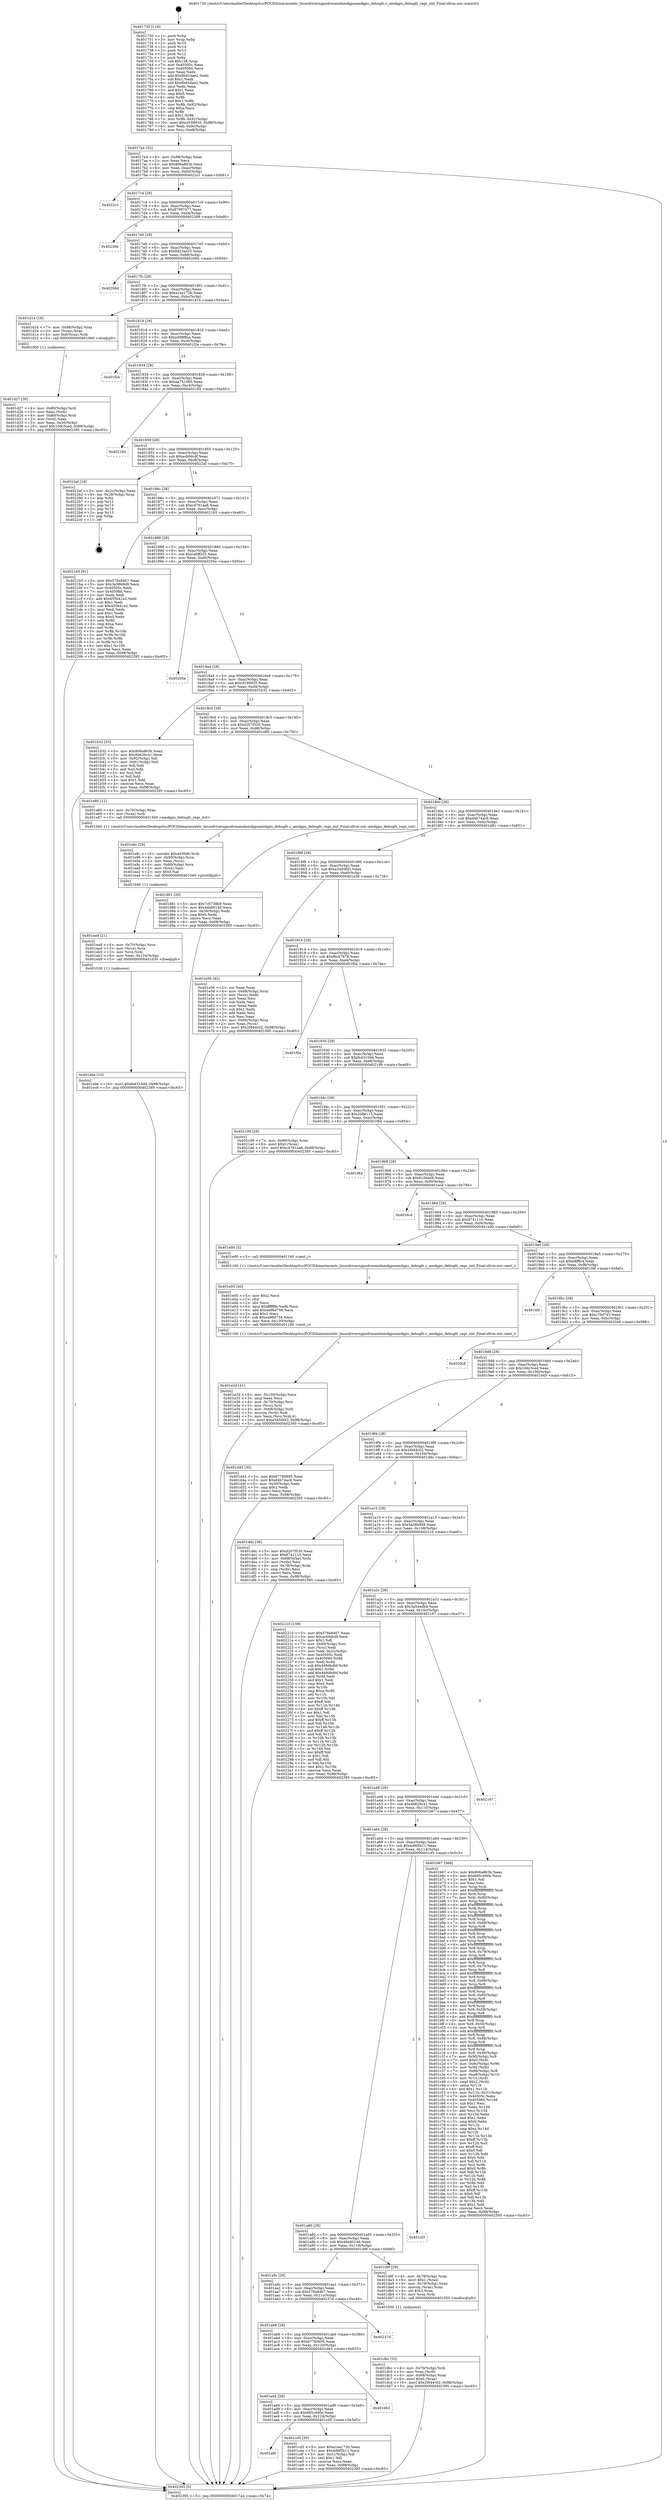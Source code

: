 digraph "0x401730" {
  label = "0x401730 (/mnt/c/Users/mathe/Desktop/tcc/POCII/binaries/extr_linuxdriversgpudrmamdamdgpuamdgpu_debugfs.c_amdgpu_debugfs_regs_init_Final-ollvm.out::main(0))"
  labelloc = "t"
  node[shape=record]

  Entry [label="",width=0.3,height=0.3,shape=circle,fillcolor=black,style=filled]
  "0x4017a4" [label="{
     0x4017a4 [32]\l
     | [instrs]\l
     &nbsp;&nbsp;0x4017a4 \<+6\>: mov -0x98(%rbp),%eax\l
     &nbsp;&nbsp;0x4017aa \<+2\>: mov %eax,%ecx\l
     &nbsp;&nbsp;0x4017ac \<+6\>: sub $0x806a863b,%ecx\l
     &nbsp;&nbsp;0x4017b2 \<+6\>: mov %eax,-0xac(%rbp)\l
     &nbsp;&nbsp;0x4017b8 \<+6\>: mov %ecx,-0xb0(%rbp)\l
     &nbsp;&nbsp;0x4017be \<+6\>: je 00000000004022c1 \<main+0xb91\>\l
  }"]
  "0x4022c1" [label="{
     0x4022c1\l
  }", style=dashed]
  "0x4017c4" [label="{
     0x4017c4 [28]\l
     | [instrs]\l
     &nbsp;&nbsp;0x4017c4 \<+5\>: jmp 00000000004017c9 \<main+0x99\>\l
     &nbsp;&nbsp;0x4017c9 \<+6\>: mov -0xac(%rbp),%eax\l
     &nbsp;&nbsp;0x4017cf \<+5\>: sub $0x97997477,%eax\l
     &nbsp;&nbsp;0x4017d4 \<+6\>: mov %eax,-0xb4(%rbp)\l
     &nbsp;&nbsp;0x4017da \<+6\>: je 0000000000402306 \<main+0xbd6\>\l
  }"]
  Exit [label="",width=0.3,height=0.3,shape=circle,fillcolor=black,style=filled,peripheries=2]
  "0x402306" [label="{
     0x402306\l
  }", style=dashed]
  "0x4017e0" [label="{
     0x4017e0 [28]\l
     | [instrs]\l
     &nbsp;&nbsp;0x4017e0 \<+5\>: jmp 00000000004017e5 \<main+0xb5\>\l
     &nbsp;&nbsp;0x4017e5 \<+6\>: mov -0xac(%rbp),%eax\l
     &nbsp;&nbsp;0x4017eb \<+5\>: sub $0x9923ae35,%eax\l
     &nbsp;&nbsp;0x4017f0 \<+6\>: mov %eax,-0xb8(%rbp)\l
     &nbsp;&nbsp;0x4017f6 \<+6\>: je 000000000040206d \<main+0x93d\>\l
  }"]
  "0x401ebe" [label="{
     0x401ebe [15]\l
     | [instrs]\l
     &nbsp;&nbsp;0x401ebe \<+10\>: movl $0xfe4310dd,-0x98(%rbp)\l
     &nbsp;&nbsp;0x401ec8 \<+5\>: jmp 0000000000402395 \<main+0xc65\>\l
  }"]
  "0x40206d" [label="{
     0x40206d\l
  }", style=dashed]
  "0x4017fc" [label="{
     0x4017fc [28]\l
     | [instrs]\l
     &nbsp;&nbsp;0x4017fc \<+5\>: jmp 0000000000401801 \<main+0xd1\>\l
     &nbsp;&nbsp;0x401801 \<+6\>: mov -0xac(%rbp),%eax\l
     &nbsp;&nbsp;0x401807 \<+5\>: sub $0xa1ee172b,%eax\l
     &nbsp;&nbsp;0x40180c \<+6\>: mov %eax,-0xbc(%rbp)\l
     &nbsp;&nbsp;0x401812 \<+6\>: je 0000000000401d14 \<main+0x5e4\>\l
  }"]
  "0x401ea9" [label="{
     0x401ea9 [21]\l
     | [instrs]\l
     &nbsp;&nbsp;0x401ea9 \<+4\>: mov -0x70(%rbp),%rcx\l
     &nbsp;&nbsp;0x401ead \<+3\>: mov (%rcx),%rcx\l
     &nbsp;&nbsp;0x401eb0 \<+3\>: mov %rcx,%rdi\l
     &nbsp;&nbsp;0x401eb3 \<+6\>: mov %eax,-0x134(%rbp)\l
     &nbsp;&nbsp;0x401eb9 \<+5\>: call 0000000000401030 \<free@plt\>\l
     | [calls]\l
     &nbsp;&nbsp;0x401030 \{1\} (unknown)\l
  }"]
  "0x401d14" [label="{
     0x401d14 [19]\l
     | [instrs]\l
     &nbsp;&nbsp;0x401d14 \<+7\>: mov -0x88(%rbp),%rax\l
     &nbsp;&nbsp;0x401d1b \<+3\>: mov (%rax),%rax\l
     &nbsp;&nbsp;0x401d1e \<+4\>: mov 0x8(%rax),%rdi\l
     &nbsp;&nbsp;0x401d22 \<+5\>: call 0000000000401060 \<atoi@plt\>\l
     | [calls]\l
     &nbsp;&nbsp;0x401060 \{1\} (unknown)\l
  }"]
  "0x401818" [label="{
     0x401818 [28]\l
     | [instrs]\l
     &nbsp;&nbsp;0x401818 \<+5\>: jmp 000000000040181d \<main+0xed\>\l
     &nbsp;&nbsp;0x40181d \<+6\>: mov -0xac(%rbp),%eax\l
     &nbsp;&nbsp;0x401823 \<+5\>: sub $0xa308f8ca,%eax\l
     &nbsp;&nbsp;0x401828 \<+6\>: mov %eax,-0xc0(%rbp)\l
     &nbsp;&nbsp;0x40182e \<+6\>: je 0000000000401f2e \<main+0x7fe\>\l
  }"]
  "0x401e8c" [label="{
     0x401e8c [29]\l
     | [instrs]\l
     &nbsp;&nbsp;0x401e8c \<+10\>: movabs $0x4030d6,%rdi\l
     &nbsp;&nbsp;0x401e96 \<+4\>: mov -0x60(%rbp),%rcx\l
     &nbsp;&nbsp;0x401e9a \<+2\>: mov %eax,(%rcx)\l
     &nbsp;&nbsp;0x401e9c \<+4\>: mov -0x60(%rbp),%rcx\l
     &nbsp;&nbsp;0x401ea0 \<+2\>: mov (%rcx),%esi\l
     &nbsp;&nbsp;0x401ea2 \<+2\>: mov $0x0,%al\l
     &nbsp;&nbsp;0x401ea4 \<+5\>: call 0000000000401040 \<printf@plt\>\l
     | [calls]\l
     &nbsp;&nbsp;0x401040 \{1\} (unknown)\l
  }"]
  "0x401f2e" [label="{
     0x401f2e\l
  }", style=dashed]
  "0x401834" [label="{
     0x401834 [28]\l
     | [instrs]\l
     &nbsp;&nbsp;0x401834 \<+5\>: jmp 0000000000401839 \<main+0x109\>\l
     &nbsp;&nbsp;0x401839 \<+6\>: mov -0xac(%rbp),%eax\l
     &nbsp;&nbsp;0x40183f \<+5\>: sub $0xaa751060,%eax\l
     &nbsp;&nbsp;0x401844 \<+6\>: mov %eax,-0xc4(%rbp)\l
     &nbsp;&nbsp;0x40184a \<+6\>: je 0000000000402185 \<main+0xa55\>\l
  }"]
  "0x401e2d" [label="{
     0x401e2d [41]\l
     | [instrs]\l
     &nbsp;&nbsp;0x401e2d \<+6\>: mov -0x130(%rbp),%ecx\l
     &nbsp;&nbsp;0x401e33 \<+3\>: imul %eax,%ecx\l
     &nbsp;&nbsp;0x401e36 \<+4\>: mov -0x70(%rbp),%rsi\l
     &nbsp;&nbsp;0x401e3a \<+3\>: mov (%rsi),%rsi\l
     &nbsp;&nbsp;0x401e3d \<+4\>: mov -0x68(%rbp),%rdi\l
     &nbsp;&nbsp;0x401e41 \<+3\>: movslq (%rdi),%rdi\l
     &nbsp;&nbsp;0x401e44 \<+3\>: mov %ecx,(%rsi,%rdi,4)\l
     &nbsp;&nbsp;0x401e47 \<+10\>: movl $0xe3450fd3,-0x98(%rbp)\l
     &nbsp;&nbsp;0x401e51 \<+5\>: jmp 0000000000402395 \<main+0xc65\>\l
  }"]
  "0x402185" [label="{
     0x402185\l
  }", style=dashed]
  "0x401850" [label="{
     0x401850 [28]\l
     | [instrs]\l
     &nbsp;&nbsp;0x401850 \<+5\>: jmp 0000000000401855 \<main+0x125\>\l
     &nbsp;&nbsp;0x401855 \<+6\>: mov -0xac(%rbp),%eax\l
     &nbsp;&nbsp;0x40185b \<+5\>: sub $0xacb9dcdf,%eax\l
     &nbsp;&nbsp;0x401860 \<+6\>: mov %eax,-0xc8(%rbp)\l
     &nbsp;&nbsp;0x401866 \<+6\>: je 00000000004022af \<main+0xb7f\>\l
  }"]
  "0x401e05" [label="{
     0x401e05 [40]\l
     | [instrs]\l
     &nbsp;&nbsp;0x401e05 \<+5\>: mov $0x2,%ecx\l
     &nbsp;&nbsp;0x401e0a \<+1\>: cltd\l
     &nbsp;&nbsp;0x401e0b \<+2\>: idiv %ecx\l
     &nbsp;&nbsp;0x401e0d \<+6\>: imul $0xfffffffe,%edx,%ecx\l
     &nbsp;&nbsp;0x401e13 \<+6\>: add $0xea96d758,%ecx\l
     &nbsp;&nbsp;0x401e19 \<+3\>: add $0x1,%ecx\l
     &nbsp;&nbsp;0x401e1c \<+6\>: sub $0xea96d758,%ecx\l
     &nbsp;&nbsp;0x401e22 \<+6\>: mov %ecx,-0x130(%rbp)\l
     &nbsp;&nbsp;0x401e28 \<+5\>: call 0000000000401160 \<next_i\>\l
     | [calls]\l
     &nbsp;&nbsp;0x401160 \{1\} (/mnt/c/Users/mathe/Desktop/tcc/POCII/binaries/extr_linuxdriversgpudrmamdamdgpuamdgpu_debugfs.c_amdgpu_debugfs_regs_init_Final-ollvm.out::next_i)\l
  }"]
  "0x4022af" [label="{
     0x4022af [18]\l
     | [instrs]\l
     &nbsp;&nbsp;0x4022af \<+3\>: mov -0x2c(%rbp),%eax\l
     &nbsp;&nbsp;0x4022b2 \<+4\>: lea -0x28(%rbp),%rsp\l
     &nbsp;&nbsp;0x4022b6 \<+1\>: pop %rbx\l
     &nbsp;&nbsp;0x4022b7 \<+2\>: pop %r12\l
     &nbsp;&nbsp;0x4022b9 \<+2\>: pop %r13\l
     &nbsp;&nbsp;0x4022bb \<+2\>: pop %r14\l
     &nbsp;&nbsp;0x4022bd \<+2\>: pop %r15\l
     &nbsp;&nbsp;0x4022bf \<+1\>: pop %rbp\l
     &nbsp;&nbsp;0x4022c0 \<+1\>: ret\l
  }"]
  "0x40186c" [label="{
     0x40186c [28]\l
     | [instrs]\l
     &nbsp;&nbsp;0x40186c \<+5\>: jmp 0000000000401871 \<main+0x141\>\l
     &nbsp;&nbsp;0x401871 \<+6\>: mov -0xac(%rbp),%eax\l
     &nbsp;&nbsp;0x401877 \<+5\>: sub $0xc4781aa8,%eax\l
     &nbsp;&nbsp;0x40187c \<+6\>: mov %eax,-0xcc(%rbp)\l
     &nbsp;&nbsp;0x401882 \<+6\>: je 00000000004021b5 \<main+0xa85\>\l
  }"]
  "0x401dbc" [label="{
     0x401dbc [32]\l
     | [instrs]\l
     &nbsp;&nbsp;0x401dbc \<+4\>: mov -0x70(%rbp),%rdi\l
     &nbsp;&nbsp;0x401dc0 \<+3\>: mov %rax,(%rdi)\l
     &nbsp;&nbsp;0x401dc3 \<+4\>: mov -0x68(%rbp),%rax\l
     &nbsp;&nbsp;0x401dc7 \<+6\>: movl $0x0,(%rax)\l
     &nbsp;&nbsp;0x401dcd \<+10\>: movl $0x2f944c02,-0x98(%rbp)\l
     &nbsp;&nbsp;0x401dd7 \<+5\>: jmp 0000000000402395 \<main+0xc65\>\l
  }"]
  "0x4021b5" [label="{
     0x4021b5 [91]\l
     | [instrs]\l
     &nbsp;&nbsp;0x4021b5 \<+5\>: mov $0x578a8467,%eax\l
     &nbsp;&nbsp;0x4021ba \<+5\>: mov $0x3a38b9d9,%ecx\l
     &nbsp;&nbsp;0x4021bf \<+7\>: mov 0x40505c,%edx\l
     &nbsp;&nbsp;0x4021c6 \<+7\>: mov 0x405060,%esi\l
     &nbsp;&nbsp;0x4021cd \<+2\>: mov %edx,%edi\l
     &nbsp;&nbsp;0x4021cf \<+6\>: add $0x455b41e2,%edi\l
     &nbsp;&nbsp;0x4021d5 \<+3\>: sub $0x1,%edi\l
     &nbsp;&nbsp;0x4021d8 \<+6\>: sub $0x455b41e2,%edi\l
     &nbsp;&nbsp;0x4021de \<+3\>: imul %edi,%edx\l
     &nbsp;&nbsp;0x4021e1 \<+3\>: and $0x1,%edx\l
     &nbsp;&nbsp;0x4021e4 \<+3\>: cmp $0x0,%edx\l
     &nbsp;&nbsp;0x4021e7 \<+4\>: sete %r8b\l
     &nbsp;&nbsp;0x4021eb \<+3\>: cmp $0xa,%esi\l
     &nbsp;&nbsp;0x4021ee \<+4\>: setl %r9b\l
     &nbsp;&nbsp;0x4021f2 \<+3\>: mov %r8b,%r10b\l
     &nbsp;&nbsp;0x4021f5 \<+3\>: and %r9b,%r10b\l
     &nbsp;&nbsp;0x4021f8 \<+3\>: xor %r9b,%r8b\l
     &nbsp;&nbsp;0x4021fb \<+3\>: or %r8b,%r10b\l
     &nbsp;&nbsp;0x4021fe \<+4\>: test $0x1,%r10b\l
     &nbsp;&nbsp;0x402202 \<+3\>: cmovne %ecx,%eax\l
     &nbsp;&nbsp;0x402205 \<+6\>: mov %eax,-0x98(%rbp)\l
     &nbsp;&nbsp;0x40220b \<+5\>: jmp 0000000000402395 \<main+0xc65\>\l
  }"]
  "0x401888" [label="{
     0x401888 [28]\l
     | [instrs]\l
     &nbsp;&nbsp;0x401888 \<+5\>: jmp 000000000040188d \<main+0x15d\>\l
     &nbsp;&nbsp;0x40188d \<+6\>: mov -0xac(%rbp),%eax\l
     &nbsp;&nbsp;0x401893 \<+5\>: sub $0xca6ff255,%eax\l
     &nbsp;&nbsp;0x401898 \<+6\>: mov %eax,-0xd0(%rbp)\l
     &nbsp;&nbsp;0x40189e \<+6\>: je 000000000040205e \<main+0x92e\>\l
  }"]
  "0x401d27" [label="{
     0x401d27 [30]\l
     | [instrs]\l
     &nbsp;&nbsp;0x401d27 \<+4\>: mov -0x80(%rbp),%rdi\l
     &nbsp;&nbsp;0x401d2b \<+2\>: mov %eax,(%rdi)\l
     &nbsp;&nbsp;0x401d2d \<+4\>: mov -0x80(%rbp),%rdi\l
     &nbsp;&nbsp;0x401d31 \<+2\>: mov (%rdi),%eax\l
     &nbsp;&nbsp;0x401d33 \<+3\>: mov %eax,-0x30(%rbp)\l
     &nbsp;&nbsp;0x401d36 \<+10\>: movl $0x10dc3ced,-0x98(%rbp)\l
     &nbsp;&nbsp;0x401d40 \<+5\>: jmp 0000000000402395 \<main+0xc65\>\l
  }"]
  "0x40205e" [label="{
     0x40205e\l
  }", style=dashed]
  "0x4018a4" [label="{
     0x4018a4 [28]\l
     | [instrs]\l
     &nbsp;&nbsp;0x4018a4 \<+5\>: jmp 00000000004018a9 \<main+0x179\>\l
     &nbsp;&nbsp;0x4018a9 \<+6\>: mov -0xac(%rbp),%eax\l
     &nbsp;&nbsp;0x4018af \<+5\>: sub $0xcf199935,%eax\l
     &nbsp;&nbsp;0x4018b4 \<+6\>: mov %eax,-0xd4(%rbp)\l
     &nbsp;&nbsp;0x4018ba \<+6\>: je 0000000000401b32 \<main+0x402\>\l
  }"]
  "0x401af0" [label="{
     0x401af0\l
  }", style=dashed]
  "0x401b32" [label="{
     0x401b32 [53]\l
     | [instrs]\l
     &nbsp;&nbsp;0x401b32 \<+5\>: mov $0x806a863b,%eax\l
     &nbsp;&nbsp;0x401b37 \<+5\>: mov $0x4b620c41,%ecx\l
     &nbsp;&nbsp;0x401b3c \<+6\>: mov -0x92(%rbp),%dl\l
     &nbsp;&nbsp;0x401b42 \<+7\>: mov -0x91(%rbp),%sil\l
     &nbsp;&nbsp;0x401b49 \<+3\>: mov %dl,%dil\l
     &nbsp;&nbsp;0x401b4c \<+3\>: and %sil,%dil\l
     &nbsp;&nbsp;0x401b4f \<+3\>: xor %sil,%dl\l
     &nbsp;&nbsp;0x401b52 \<+3\>: or %dl,%dil\l
     &nbsp;&nbsp;0x401b55 \<+4\>: test $0x1,%dil\l
     &nbsp;&nbsp;0x401b59 \<+3\>: cmovne %ecx,%eax\l
     &nbsp;&nbsp;0x401b5c \<+6\>: mov %eax,-0x98(%rbp)\l
     &nbsp;&nbsp;0x401b62 \<+5\>: jmp 0000000000402395 \<main+0xc65\>\l
  }"]
  "0x4018c0" [label="{
     0x4018c0 [28]\l
     | [instrs]\l
     &nbsp;&nbsp;0x4018c0 \<+5\>: jmp 00000000004018c5 \<main+0x195\>\l
     &nbsp;&nbsp;0x4018c5 \<+6\>: mov -0xac(%rbp),%eax\l
     &nbsp;&nbsp;0x4018cb \<+5\>: sub $0xd207f530,%eax\l
     &nbsp;&nbsp;0x4018d0 \<+6\>: mov %eax,-0xd8(%rbp)\l
     &nbsp;&nbsp;0x4018d6 \<+6\>: je 0000000000401e80 \<main+0x750\>\l
  }"]
  "0x402395" [label="{
     0x402395 [5]\l
     | [instrs]\l
     &nbsp;&nbsp;0x402395 \<+5\>: jmp 00000000004017a4 \<main+0x74\>\l
  }"]
  "0x401730" [label="{
     0x401730 [116]\l
     | [instrs]\l
     &nbsp;&nbsp;0x401730 \<+1\>: push %rbp\l
     &nbsp;&nbsp;0x401731 \<+3\>: mov %rsp,%rbp\l
     &nbsp;&nbsp;0x401734 \<+2\>: push %r15\l
     &nbsp;&nbsp;0x401736 \<+2\>: push %r14\l
     &nbsp;&nbsp;0x401738 \<+2\>: push %r13\l
     &nbsp;&nbsp;0x40173a \<+2\>: push %r12\l
     &nbsp;&nbsp;0x40173c \<+1\>: push %rbx\l
     &nbsp;&nbsp;0x40173d \<+7\>: sub $0x128,%rsp\l
     &nbsp;&nbsp;0x401744 \<+7\>: mov 0x40505c,%eax\l
     &nbsp;&nbsp;0x40174b \<+7\>: mov 0x405060,%ecx\l
     &nbsp;&nbsp;0x401752 \<+2\>: mov %eax,%edx\l
     &nbsp;&nbsp;0x401754 \<+6\>: add $0x8b91dae2,%edx\l
     &nbsp;&nbsp;0x40175a \<+3\>: sub $0x1,%edx\l
     &nbsp;&nbsp;0x40175d \<+6\>: sub $0x8b91dae2,%edx\l
     &nbsp;&nbsp;0x401763 \<+3\>: imul %edx,%eax\l
     &nbsp;&nbsp;0x401766 \<+3\>: and $0x1,%eax\l
     &nbsp;&nbsp;0x401769 \<+3\>: cmp $0x0,%eax\l
     &nbsp;&nbsp;0x40176c \<+4\>: sete %r8b\l
     &nbsp;&nbsp;0x401770 \<+4\>: and $0x1,%r8b\l
     &nbsp;&nbsp;0x401774 \<+7\>: mov %r8b,-0x92(%rbp)\l
     &nbsp;&nbsp;0x40177b \<+3\>: cmp $0xa,%ecx\l
     &nbsp;&nbsp;0x40177e \<+4\>: setl %r8b\l
     &nbsp;&nbsp;0x401782 \<+4\>: and $0x1,%r8b\l
     &nbsp;&nbsp;0x401786 \<+7\>: mov %r8b,-0x91(%rbp)\l
     &nbsp;&nbsp;0x40178d \<+10\>: movl $0xcf199935,-0x98(%rbp)\l
     &nbsp;&nbsp;0x401797 \<+6\>: mov %edi,-0x9c(%rbp)\l
     &nbsp;&nbsp;0x40179d \<+7\>: mov %rsi,-0xa8(%rbp)\l
  }"]
  "0x401cd5" [label="{
     0x401cd5 [30]\l
     | [instrs]\l
     &nbsp;&nbsp;0x401cd5 \<+5\>: mov $0xa1ee172b,%eax\l
     &nbsp;&nbsp;0x401cda \<+5\>: mov $0x4d6f5b11,%ecx\l
     &nbsp;&nbsp;0x401cdf \<+3\>: mov -0x31(%rbp),%dl\l
     &nbsp;&nbsp;0x401ce2 \<+3\>: test $0x1,%dl\l
     &nbsp;&nbsp;0x401ce5 \<+3\>: cmovne %ecx,%eax\l
     &nbsp;&nbsp;0x401ce8 \<+6\>: mov %eax,-0x98(%rbp)\l
     &nbsp;&nbsp;0x401cee \<+5\>: jmp 0000000000402395 \<main+0xc65\>\l
  }"]
  "0x401e80" [label="{
     0x401e80 [12]\l
     | [instrs]\l
     &nbsp;&nbsp;0x401e80 \<+4\>: mov -0x70(%rbp),%rax\l
     &nbsp;&nbsp;0x401e84 \<+3\>: mov (%rax),%rdi\l
     &nbsp;&nbsp;0x401e87 \<+5\>: call 00000000004015b0 \<amdgpu_debugfs_regs_init\>\l
     | [calls]\l
     &nbsp;&nbsp;0x4015b0 \{1\} (/mnt/c/Users/mathe/Desktop/tcc/POCII/binaries/extr_linuxdriversgpudrmamdamdgpuamdgpu_debugfs.c_amdgpu_debugfs_regs_init_Final-ollvm.out::amdgpu_debugfs_regs_init)\l
  }"]
  "0x4018dc" [label="{
     0x4018dc [28]\l
     | [instrs]\l
     &nbsp;&nbsp;0x4018dc \<+5\>: jmp 00000000004018e1 \<main+0x1b1\>\l
     &nbsp;&nbsp;0x4018e1 \<+6\>: mov -0xac(%rbp),%eax\l
     &nbsp;&nbsp;0x4018e7 \<+5\>: sub $0xd4b74ac9,%eax\l
     &nbsp;&nbsp;0x4018ec \<+6\>: mov %eax,-0xdc(%rbp)\l
     &nbsp;&nbsp;0x4018f2 \<+6\>: je 0000000000401d81 \<main+0x651\>\l
  }"]
  "0x401ad4" [label="{
     0x401ad4 [28]\l
     | [instrs]\l
     &nbsp;&nbsp;0x401ad4 \<+5\>: jmp 0000000000401ad9 \<main+0x3a9\>\l
     &nbsp;&nbsp;0x401ad9 \<+6\>: mov -0xac(%rbp),%eax\l
     &nbsp;&nbsp;0x401adf \<+5\>: sub $0x685c490e,%eax\l
     &nbsp;&nbsp;0x401ae4 \<+6\>: mov %eax,-0x124(%rbp)\l
     &nbsp;&nbsp;0x401aea \<+6\>: je 0000000000401cd5 \<main+0x5a5\>\l
  }"]
  "0x401d81" [label="{
     0x401d81 [30]\l
     | [instrs]\l
     &nbsp;&nbsp;0x401d81 \<+5\>: mov $0x7c6738b9,%eax\l
     &nbsp;&nbsp;0x401d86 \<+5\>: mov $0x4da9014d,%ecx\l
     &nbsp;&nbsp;0x401d8b \<+3\>: mov -0x30(%rbp),%edx\l
     &nbsp;&nbsp;0x401d8e \<+3\>: cmp $0x0,%edx\l
     &nbsp;&nbsp;0x401d91 \<+3\>: cmove %ecx,%eax\l
     &nbsp;&nbsp;0x401d94 \<+6\>: mov %eax,-0x98(%rbp)\l
     &nbsp;&nbsp;0x401d9a \<+5\>: jmp 0000000000402395 \<main+0xc65\>\l
  }"]
  "0x4018f8" [label="{
     0x4018f8 [28]\l
     | [instrs]\l
     &nbsp;&nbsp;0x4018f8 \<+5\>: jmp 00000000004018fd \<main+0x1cd\>\l
     &nbsp;&nbsp;0x4018fd \<+6\>: mov -0xac(%rbp),%eax\l
     &nbsp;&nbsp;0x401903 \<+5\>: sub $0xe3450fd3,%eax\l
     &nbsp;&nbsp;0x401908 \<+6\>: mov %eax,-0xe0(%rbp)\l
     &nbsp;&nbsp;0x40190e \<+6\>: je 0000000000401e56 \<main+0x726\>\l
  }"]
  "0x401d63" [label="{
     0x401d63\l
  }", style=dashed]
  "0x401e56" [label="{
     0x401e56 [42]\l
     | [instrs]\l
     &nbsp;&nbsp;0x401e56 \<+2\>: xor %eax,%eax\l
     &nbsp;&nbsp;0x401e58 \<+4\>: mov -0x68(%rbp),%rcx\l
     &nbsp;&nbsp;0x401e5c \<+2\>: mov (%rcx),%edx\l
     &nbsp;&nbsp;0x401e5e \<+2\>: mov %eax,%esi\l
     &nbsp;&nbsp;0x401e60 \<+2\>: sub %edx,%esi\l
     &nbsp;&nbsp;0x401e62 \<+2\>: mov %eax,%edx\l
     &nbsp;&nbsp;0x401e64 \<+3\>: sub $0x1,%edx\l
     &nbsp;&nbsp;0x401e67 \<+2\>: add %edx,%esi\l
     &nbsp;&nbsp;0x401e69 \<+2\>: sub %esi,%eax\l
     &nbsp;&nbsp;0x401e6b \<+4\>: mov -0x68(%rbp),%rcx\l
     &nbsp;&nbsp;0x401e6f \<+2\>: mov %eax,(%rcx)\l
     &nbsp;&nbsp;0x401e71 \<+10\>: movl $0x2f944c02,-0x98(%rbp)\l
     &nbsp;&nbsp;0x401e7b \<+5\>: jmp 0000000000402395 \<main+0xc65\>\l
  }"]
  "0x401914" [label="{
     0x401914 [28]\l
     | [instrs]\l
     &nbsp;&nbsp;0x401914 \<+5\>: jmp 0000000000401919 \<main+0x1e9\>\l
     &nbsp;&nbsp;0x401919 \<+6\>: mov -0xac(%rbp),%eax\l
     &nbsp;&nbsp;0x40191f \<+5\>: sub $0xf6c47978,%eax\l
     &nbsp;&nbsp;0x401924 \<+6\>: mov %eax,-0xe4(%rbp)\l
     &nbsp;&nbsp;0x40192a \<+6\>: je 0000000000401f0a \<main+0x7da\>\l
  }"]
  "0x401ab8" [label="{
     0x401ab8 [28]\l
     | [instrs]\l
     &nbsp;&nbsp;0x401ab8 \<+5\>: jmp 0000000000401abd \<main+0x38d\>\l
     &nbsp;&nbsp;0x401abd \<+6\>: mov -0xac(%rbp),%eax\l
     &nbsp;&nbsp;0x401ac3 \<+5\>: sub $0x67760695,%eax\l
     &nbsp;&nbsp;0x401ac8 \<+6\>: mov %eax,-0x120(%rbp)\l
     &nbsp;&nbsp;0x401ace \<+6\>: je 0000000000401d63 \<main+0x633\>\l
  }"]
  "0x401f0a" [label="{
     0x401f0a\l
  }", style=dashed]
  "0x401930" [label="{
     0x401930 [28]\l
     | [instrs]\l
     &nbsp;&nbsp;0x401930 \<+5\>: jmp 0000000000401935 \<main+0x205\>\l
     &nbsp;&nbsp;0x401935 \<+6\>: mov -0xac(%rbp),%eax\l
     &nbsp;&nbsp;0x40193b \<+5\>: sub $0xfe4310dd,%eax\l
     &nbsp;&nbsp;0x401940 \<+6\>: mov %eax,-0xe8(%rbp)\l
     &nbsp;&nbsp;0x401946 \<+6\>: je 0000000000402199 \<main+0xa69\>\l
  }"]
  "0x40237d" [label="{
     0x40237d\l
  }", style=dashed]
  "0x402199" [label="{
     0x402199 [28]\l
     | [instrs]\l
     &nbsp;&nbsp;0x402199 \<+7\>: mov -0x90(%rbp),%rax\l
     &nbsp;&nbsp;0x4021a0 \<+6\>: movl $0x0,(%rax)\l
     &nbsp;&nbsp;0x4021a6 \<+10\>: movl $0xc4781aa8,-0x98(%rbp)\l
     &nbsp;&nbsp;0x4021b0 \<+5\>: jmp 0000000000402395 \<main+0xc65\>\l
  }"]
  "0x40194c" [label="{
     0x40194c [28]\l
     | [instrs]\l
     &nbsp;&nbsp;0x40194c \<+5\>: jmp 0000000000401951 \<main+0x221\>\l
     &nbsp;&nbsp;0x401951 \<+6\>: mov -0xac(%rbp),%eax\l
     &nbsp;&nbsp;0x401957 \<+5\>: sub $0x208e115,%eax\l
     &nbsp;&nbsp;0x40195c \<+6\>: mov %eax,-0xec(%rbp)\l
     &nbsp;&nbsp;0x401962 \<+6\>: je 0000000000401f84 \<main+0x854\>\l
  }"]
  "0x401a9c" [label="{
     0x401a9c [28]\l
     | [instrs]\l
     &nbsp;&nbsp;0x401a9c \<+5\>: jmp 0000000000401aa1 \<main+0x371\>\l
     &nbsp;&nbsp;0x401aa1 \<+6\>: mov -0xac(%rbp),%eax\l
     &nbsp;&nbsp;0x401aa7 \<+5\>: sub $0x578a8467,%eax\l
     &nbsp;&nbsp;0x401aac \<+6\>: mov %eax,-0x11c(%rbp)\l
     &nbsp;&nbsp;0x401ab2 \<+6\>: je 000000000040237d \<main+0xc4d\>\l
  }"]
  "0x401f84" [label="{
     0x401f84\l
  }", style=dashed]
  "0x401968" [label="{
     0x401968 [28]\l
     | [instrs]\l
     &nbsp;&nbsp;0x401968 \<+5\>: jmp 000000000040196d \<main+0x23d\>\l
     &nbsp;&nbsp;0x40196d \<+6\>: mov -0xac(%rbp),%eax\l
     &nbsp;&nbsp;0x401973 \<+5\>: sub $0x6156ee9,%eax\l
     &nbsp;&nbsp;0x401978 \<+6\>: mov %eax,-0xf0(%rbp)\l
     &nbsp;&nbsp;0x40197e \<+6\>: je 0000000000401ecd \<main+0x79d\>\l
  }"]
  "0x401d9f" [label="{
     0x401d9f [29]\l
     | [instrs]\l
     &nbsp;&nbsp;0x401d9f \<+4\>: mov -0x78(%rbp),%rax\l
     &nbsp;&nbsp;0x401da3 \<+6\>: movl $0x1,(%rax)\l
     &nbsp;&nbsp;0x401da9 \<+4\>: mov -0x78(%rbp),%rax\l
     &nbsp;&nbsp;0x401dad \<+3\>: movslq (%rax),%rax\l
     &nbsp;&nbsp;0x401db0 \<+4\>: shl $0x2,%rax\l
     &nbsp;&nbsp;0x401db4 \<+3\>: mov %rax,%rdi\l
     &nbsp;&nbsp;0x401db7 \<+5\>: call 0000000000401050 \<malloc@plt\>\l
     | [calls]\l
     &nbsp;&nbsp;0x401050 \{1\} (unknown)\l
  }"]
  "0x401ecd" [label="{
     0x401ecd\l
  }", style=dashed]
  "0x401984" [label="{
     0x401984 [28]\l
     | [instrs]\l
     &nbsp;&nbsp;0x401984 \<+5\>: jmp 0000000000401989 \<main+0x259\>\l
     &nbsp;&nbsp;0x401989 \<+6\>: mov -0xac(%rbp),%eax\l
     &nbsp;&nbsp;0x40198f \<+5\>: sub $0x8741110,%eax\l
     &nbsp;&nbsp;0x401994 \<+6\>: mov %eax,-0xf4(%rbp)\l
     &nbsp;&nbsp;0x40199a \<+6\>: je 0000000000401e00 \<main+0x6d0\>\l
  }"]
  "0x401a80" [label="{
     0x401a80 [28]\l
     | [instrs]\l
     &nbsp;&nbsp;0x401a80 \<+5\>: jmp 0000000000401a85 \<main+0x355\>\l
     &nbsp;&nbsp;0x401a85 \<+6\>: mov -0xac(%rbp),%eax\l
     &nbsp;&nbsp;0x401a8b \<+5\>: sub $0x4da9014d,%eax\l
     &nbsp;&nbsp;0x401a90 \<+6\>: mov %eax,-0x118(%rbp)\l
     &nbsp;&nbsp;0x401a96 \<+6\>: je 0000000000401d9f \<main+0x66f\>\l
  }"]
  "0x401e00" [label="{
     0x401e00 [5]\l
     | [instrs]\l
     &nbsp;&nbsp;0x401e00 \<+5\>: call 0000000000401160 \<next_i\>\l
     | [calls]\l
     &nbsp;&nbsp;0x401160 \{1\} (/mnt/c/Users/mathe/Desktop/tcc/POCII/binaries/extr_linuxdriversgpudrmamdamdgpuamdgpu_debugfs.c_amdgpu_debugfs_regs_init_Final-ollvm.out::next_i)\l
  }"]
  "0x4019a0" [label="{
     0x4019a0 [28]\l
     | [instrs]\l
     &nbsp;&nbsp;0x4019a0 \<+5\>: jmp 00000000004019a5 \<main+0x275\>\l
     &nbsp;&nbsp;0x4019a5 \<+6\>: mov -0xac(%rbp),%eax\l
     &nbsp;&nbsp;0x4019ab \<+5\>: sub $0xb8fffc4,%eax\l
     &nbsp;&nbsp;0x4019b0 \<+6\>: mov %eax,-0xf8(%rbp)\l
     &nbsp;&nbsp;0x4019b6 \<+6\>: je 0000000000401fdf \<main+0x8af\>\l
  }"]
  "0x401cf3" [label="{
     0x401cf3\l
  }", style=dashed]
  "0x401fdf" [label="{
     0x401fdf\l
  }", style=dashed]
  "0x4019bc" [label="{
     0x4019bc [28]\l
     | [instrs]\l
     &nbsp;&nbsp;0x4019bc \<+5\>: jmp 00000000004019c1 \<main+0x291\>\l
     &nbsp;&nbsp;0x4019c1 \<+6\>: mov -0xac(%rbp),%eax\l
     &nbsp;&nbsp;0x4019c7 \<+5\>: sub $0xc70d743,%eax\l
     &nbsp;&nbsp;0x4019cc \<+6\>: mov %eax,-0xfc(%rbp)\l
     &nbsp;&nbsp;0x4019d2 \<+6\>: je 00000000004020c8 \<main+0x998\>\l
  }"]
  "0x401a64" [label="{
     0x401a64 [28]\l
     | [instrs]\l
     &nbsp;&nbsp;0x401a64 \<+5\>: jmp 0000000000401a69 \<main+0x339\>\l
     &nbsp;&nbsp;0x401a69 \<+6\>: mov -0xac(%rbp),%eax\l
     &nbsp;&nbsp;0x401a6f \<+5\>: sub $0x4d6f5b11,%eax\l
     &nbsp;&nbsp;0x401a74 \<+6\>: mov %eax,-0x114(%rbp)\l
     &nbsp;&nbsp;0x401a7a \<+6\>: je 0000000000401cf3 \<main+0x5c3\>\l
  }"]
  "0x4020c8" [label="{
     0x4020c8\l
  }", style=dashed]
  "0x4019d8" [label="{
     0x4019d8 [28]\l
     | [instrs]\l
     &nbsp;&nbsp;0x4019d8 \<+5\>: jmp 00000000004019dd \<main+0x2ad\>\l
     &nbsp;&nbsp;0x4019dd \<+6\>: mov -0xac(%rbp),%eax\l
     &nbsp;&nbsp;0x4019e3 \<+5\>: sub $0x10dc3ced,%eax\l
     &nbsp;&nbsp;0x4019e8 \<+6\>: mov %eax,-0x100(%rbp)\l
     &nbsp;&nbsp;0x4019ee \<+6\>: je 0000000000401d45 \<main+0x615\>\l
  }"]
  "0x401b67" [label="{
     0x401b67 [366]\l
     | [instrs]\l
     &nbsp;&nbsp;0x401b67 \<+5\>: mov $0x806a863b,%eax\l
     &nbsp;&nbsp;0x401b6c \<+5\>: mov $0x685c490e,%ecx\l
     &nbsp;&nbsp;0x401b71 \<+2\>: mov $0x1,%dl\l
     &nbsp;&nbsp;0x401b73 \<+2\>: xor %esi,%esi\l
     &nbsp;&nbsp;0x401b75 \<+3\>: mov %rsp,%rdi\l
     &nbsp;&nbsp;0x401b78 \<+4\>: add $0xfffffffffffffff0,%rdi\l
     &nbsp;&nbsp;0x401b7c \<+3\>: mov %rdi,%rsp\l
     &nbsp;&nbsp;0x401b7f \<+7\>: mov %rdi,-0x90(%rbp)\l
     &nbsp;&nbsp;0x401b86 \<+3\>: mov %rsp,%rdi\l
     &nbsp;&nbsp;0x401b89 \<+4\>: add $0xfffffffffffffff0,%rdi\l
     &nbsp;&nbsp;0x401b8d \<+3\>: mov %rdi,%rsp\l
     &nbsp;&nbsp;0x401b90 \<+3\>: mov %rsp,%r8\l
     &nbsp;&nbsp;0x401b93 \<+4\>: add $0xfffffffffffffff0,%r8\l
     &nbsp;&nbsp;0x401b97 \<+3\>: mov %r8,%rsp\l
     &nbsp;&nbsp;0x401b9a \<+7\>: mov %r8,-0x88(%rbp)\l
     &nbsp;&nbsp;0x401ba1 \<+3\>: mov %rsp,%r8\l
     &nbsp;&nbsp;0x401ba4 \<+4\>: add $0xfffffffffffffff0,%r8\l
     &nbsp;&nbsp;0x401ba8 \<+3\>: mov %r8,%rsp\l
     &nbsp;&nbsp;0x401bab \<+4\>: mov %r8,-0x80(%rbp)\l
     &nbsp;&nbsp;0x401baf \<+3\>: mov %rsp,%r8\l
     &nbsp;&nbsp;0x401bb2 \<+4\>: add $0xfffffffffffffff0,%r8\l
     &nbsp;&nbsp;0x401bb6 \<+3\>: mov %r8,%rsp\l
     &nbsp;&nbsp;0x401bb9 \<+4\>: mov %r8,-0x78(%rbp)\l
     &nbsp;&nbsp;0x401bbd \<+3\>: mov %rsp,%r8\l
     &nbsp;&nbsp;0x401bc0 \<+4\>: add $0xfffffffffffffff0,%r8\l
     &nbsp;&nbsp;0x401bc4 \<+3\>: mov %r8,%rsp\l
     &nbsp;&nbsp;0x401bc7 \<+4\>: mov %r8,-0x70(%rbp)\l
     &nbsp;&nbsp;0x401bcb \<+3\>: mov %rsp,%r8\l
     &nbsp;&nbsp;0x401bce \<+4\>: add $0xfffffffffffffff0,%r8\l
     &nbsp;&nbsp;0x401bd2 \<+3\>: mov %r8,%rsp\l
     &nbsp;&nbsp;0x401bd5 \<+4\>: mov %r8,-0x68(%rbp)\l
     &nbsp;&nbsp;0x401bd9 \<+3\>: mov %rsp,%r8\l
     &nbsp;&nbsp;0x401bdc \<+4\>: add $0xfffffffffffffff0,%r8\l
     &nbsp;&nbsp;0x401be0 \<+3\>: mov %r8,%rsp\l
     &nbsp;&nbsp;0x401be3 \<+4\>: mov %r8,-0x60(%rbp)\l
     &nbsp;&nbsp;0x401be7 \<+3\>: mov %rsp,%r8\l
     &nbsp;&nbsp;0x401bea \<+4\>: add $0xfffffffffffffff0,%r8\l
     &nbsp;&nbsp;0x401bee \<+3\>: mov %r8,%rsp\l
     &nbsp;&nbsp;0x401bf1 \<+4\>: mov %r8,-0x58(%rbp)\l
     &nbsp;&nbsp;0x401bf5 \<+3\>: mov %rsp,%r8\l
     &nbsp;&nbsp;0x401bf8 \<+4\>: add $0xfffffffffffffff0,%r8\l
     &nbsp;&nbsp;0x401bfc \<+3\>: mov %r8,%rsp\l
     &nbsp;&nbsp;0x401bff \<+4\>: mov %r8,-0x50(%rbp)\l
     &nbsp;&nbsp;0x401c03 \<+3\>: mov %rsp,%r8\l
     &nbsp;&nbsp;0x401c06 \<+4\>: add $0xfffffffffffffff0,%r8\l
     &nbsp;&nbsp;0x401c0a \<+3\>: mov %r8,%rsp\l
     &nbsp;&nbsp;0x401c0d \<+4\>: mov %r8,-0x48(%rbp)\l
     &nbsp;&nbsp;0x401c11 \<+3\>: mov %rsp,%r8\l
     &nbsp;&nbsp;0x401c14 \<+4\>: add $0xfffffffffffffff0,%r8\l
     &nbsp;&nbsp;0x401c18 \<+3\>: mov %r8,%rsp\l
     &nbsp;&nbsp;0x401c1b \<+4\>: mov %r8,-0x40(%rbp)\l
     &nbsp;&nbsp;0x401c1f \<+7\>: mov -0x90(%rbp),%r8\l
     &nbsp;&nbsp;0x401c26 \<+7\>: movl $0x0,(%r8)\l
     &nbsp;&nbsp;0x401c2d \<+7\>: mov -0x9c(%rbp),%r9d\l
     &nbsp;&nbsp;0x401c34 \<+3\>: mov %r9d,(%rdi)\l
     &nbsp;&nbsp;0x401c37 \<+7\>: mov -0x88(%rbp),%r8\l
     &nbsp;&nbsp;0x401c3e \<+7\>: mov -0xa8(%rbp),%r10\l
     &nbsp;&nbsp;0x401c45 \<+3\>: mov %r10,(%r8)\l
     &nbsp;&nbsp;0x401c48 \<+3\>: cmpl $0x2,(%rdi)\l
     &nbsp;&nbsp;0x401c4b \<+4\>: setne %r11b\l
     &nbsp;&nbsp;0x401c4f \<+4\>: and $0x1,%r11b\l
     &nbsp;&nbsp;0x401c53 \<+4\>: mov %r11b,-0x31(%rbp)\l
     &nbsp;&nbsp;0x401c57 \<+7\>: mov 0x40505c,%ebx\l
     &nbsp;&nbsp;0x401c5e \<+8\>: mov 0x405060,%r14d\l
     &nbsp;&nbsp;0x401c66 \<+3\>: sub $0x1,%esi\l
     &nbsp;&nbsp;0x401c69 \<+3\>: mov %ebx,%r15d\l
     &nbsp;&nbsp;0x401c6c \<+3\>: add %esi,%r15d\l
     &nbsp;&nbsp;0x401c6f \<+4\>: imul %r15d,%ebx\l
     &nbsp;&nbsp;0x401c73 \<+3\>: and $0x1,%ebx\l
     &nbsp;&nbsp;0x401c76 \<+3\>: cmp $0x0,%ebx\l
     &nbsp;&nbsp;0x401c79 \<+4\>: sete %r11b\l
     &nbsp;&nbsp;0x401c7d \<+4\>: cmp $0xa,%r14d\l
     &nbsp;&nbsp;0x401c81 \<+4\>: setl %r12b\l
     &nbsp;&nbsp;0x401c85 \<+3\>: mov %r11b,%r13b\l
     &nbsp;&nbsp;0x401c88 \<+4\>: xor $0xff,%r13b\l
     &nbsp;&nbsp;0x401c8c \<+3\>: mov %r12b,%sil\l
     &nbsp;&nbsp;0x401c8f \<+4\>: xor $0xff,%sil\l
     &nbsp;&nbsp;0x401c93 \<+3\>: xor $0x0,%dl\l
     &nbsp;&nbsp;0x401c96 \<+3\>: mov %r13b,%dil\l
     &nbsp;&nbsp;0x401c99 \<+4\>: and $0x0,%dil\l
     &nbsp;&nbsp;0x401c9d \<+3\>: and %dl,%r11b\l
     &nbsp;&nbsp;0x401ca0 \<+3\>: mov %sil,%r8b\l
     &nbsp;&nbsp;0x401ca3 \<+4\>: and $0x0,%r8b\l
     &nbsp;&nbsp;0x401ca7 \<+3\>: and %dl,%r12b\l
     &nbsp;&nbsp;0x401caa \<+3\>: or %r11b,%dil\l
     &nbsp;&nbsp;0x401cad \<+3\>: or %r12b,%r8b\l
     &nbsp;&nbsp;0x401cb0 \<+3\>: xor %r8b,%dil\l
     &nbsp;&nbsp;0x401cb3 \<+3\>: or %sil,%r13b\l
     &nbsp;&nbsp;0x401cb6 \<+4\>: xor $0xff,%r13b\l
     &nbsp;&nbsp;0x401cba \<+3\>: or $0x0,%dl\l
     &nbsp;&nbsp;0x401cbd \<+3\>: and %dl,%r13b\l
     &nbsp;&nbsp;0x401cc0 \<+3\>: or %r13b,%dil\l
     &nbsp;&nbsp;0x401cc3 \<+4\>: test $0x1,%dil\l
     &nbsp;&nbsp;0x401cc7 \<+3\>: cmovne %ecx,%eax\l
     &nbsp;&nbsp;0x401cca \<+6\>: mov %eax,-0x98(%rbp)\l
     &nbsp;&nbsp;0x401cd0 \<+5\>: jmp 0000000000402395 \<main+0xc65\>\l
  }"]
  "0x401d45" [label="{
     0x401d45 [30]\l
     | [instrs]\l
     &nbsp;&nbsp;0x401d45 \<+5\>: mov $0x67760695,%eax\l
     &nbsp;&nbsp;0x401d4a \<+5\>: mov $0xd4b74ac9,%ecx\l
     &nbsp;&nbsp;0x401d4f \<+3\>: mov -0x30(%rbp),%edx\l
     &nbsp;&nbsp;0x401d52 \<+3\>: cmp $0x1,%edx\l
     &nbsp;&nbsp;0x401d55 \<+3\>: cmovl %ecx,%eax\l
     &nbsp;&nbsp;0x401d58 \<+6\>: mov %eax,-0x98(%rbp)\l
     &nbsp;&nbsp;0x401d5e \<+5\>: jmp 0000000000402395 \<main+0xc65\>\l
  }"]
  "0x4019f4" [label="{
     0x4019f4 [28]\l
     | [instrs]\l
     &nbsp;&nbsp;0x4019f4 \<+5\>: jmp 00000000004019f9 \<main+0x2c9\>\l
     &nbsp;&nbsp;0x4019f9 \<+6\>: mov -0xac(%rbp),%eax\l
     &nbsp;&nbsp;0x4019ff \<+5\>: sub $0x2f944c02,%eax\l
     &nbsp;&nbsp;0x401a04 \<+6\>: mov %eax,-0x104(%rbp)\l
     &nbsp;&nbsp;0x401a0a \<+6\>: je 0000000000401ddc \<main+0x6ac\>\l
  }"]
  "0x401a48" [label="{
     0x401a48 [28]\l
     | [instrs]\l
     &nbsp;&nbsp;0x401a48 \<+5\>: jmp 0000000000401a4d \<main+0x31d\>\l
     &nbsp;&nbsp;0x401a4d \<+6\>: mov -0xac(%rbp),%eax\l
     &nbsp;&nbsp;0x401a53 \<+5\>: sub $0x4b620c41,%eax\l
     &nbsp;&nbsp;0x401a58 \<+6\>: mov %eax,-0x110(%rbp)\l
     &nbsp;&nbsp;0x401a5e \<+6\>: je 0000000000401b67 \<main+0x437\>\l
  }"]
  "0x401ddc" [label="{
     0x401ddc [36]\l
     | [instrs]\l
     &nbsp;&nbsp;0x401ddc \<+5\>: mov $0xd207f530,%eax\l
     &nbsp;&nbsp;0x401de1 \<+5\>: mov $0x8741110,%ecx\l
     &nbsp;&nbsp;0x401de6 \<+4\>: mov -0x68(%rbp),%rdx\l
     &nbsp;&nbsp;0x401dea \<+2\>: mov (%rdx),%esi\l
     &nbsp;&nbsp;0x401dec \<+4\>: mov -0x78(%rbp),%rdx\l
     &nbsp;&nbsp;0x401df0 \<+2\>: cmp (%rdx),%esi\l
     &nbsp;&nbsp;0x401df2 \<+3\>: cmovl %ecx,%eax\l
     &nbsp;&nbsp;0x401df5 \<+6\>: mov %eax,-0x98(%rbp)\l
     &nbsp;&nbsp;0x401dfb \<+5\>: jmp 0000000000402395 \<main+0xc65\>\l
  }"]
  "0x401a10" [label="{
     0x401a10 [28]\l
     | [instrs]\l
     &nbsp;&nbsp;0x401a10 \<+5\>: jmp 0000000000401a15 \<main+0x2e5\>\l
     &nbsp;&nbsp;0x401a15 \<+6\>: mov -0xac(%rbp),%eax\l
     &nbsp;&nbsp;0x401a1b \<+5\>: sub $0x3a38b9d9,%eax\l
     &nbsp;&nbsp;0x401a20 \<+6\>: mov %eax,-0x108(%rbp)\l
     &nbsp;&nbsp;0x401a26 \<+6\>: je 0000000000402210 \<main+0xae0\>\l
  }"]
  "0x402167" [label="{
     0x402167\l
  }", style=dashed]
  "0x402210" [label="{
     0x402210 [159]\l
     | [instrs]\l
     &nbsp;&nbsp;0x402210 \<+5\>: mov $0x578a8467,%eax\l
     &nbsp;&nbsp;0x402215 \<+5\>: mov $0xacb9dcdf,%ecx\l
     &nbsp;&nbsp;0x40221a \<+2\>: mov $0x1,%dl\l
     &nbsp;&nbsp;0x40221c \<+7\>: mov -0x90(%rbp),%rsi\l
     &nbsp;&nbsp;0x402223 \<+2\>: mov (%rsi),%edi\l
     &nbsp;&nbsp;0x402225 \<+3\>: mov %edi,-0x2c(%rbp)\l
     &nbsp;&nbsp;0x402228 \<+7\>: mov 0x40505c,%edi\l
     &nbsp;&nbsp;0x40222f \<+8\>: mov 0x405060,%r8d\l
     &nbsp;&nbsp;0x402237 \<+3\>: mov %edi,%r9d\l
     &nbsp;&nbsp;0x40223a \<+7\>: sub $0x448dbdbf,%r9d\l
     &nbsp;&nbsp;0x402241 \<+4\>: sub $0x1,%r9d\l
     &nbsp;&nbsp;0x402245 \<+7\>: add $0x448dbdbf,%r9d\l
     &nbsp;&nbsp;0x40224c \<+4\>: imul %r9d,%edi\l
     &nbsp;&nbsp;0x402250 \<+3\>: and $0x1,%edi\l
     &nbsp;&nbsp;0x402253 \<+3\>: cmp $0x0,%edi\l
     &nbsp;&nbsp;0x402256 \<+4\>: sete %r10b\l
     &nbsp;&nbsp;0x40225a \<+4\>: cmp $0xa,%r8d\l
     &nbsp;&nbsp;0x40225e \<+4\>: setl %r11b\l
     &nbsp;&nbsp;0x402262 \<+3\>: mov %r10b,%bl\l
     &nbsp;&nbsp;0x402265 \<+3\>: xor $0xff,%bl\l
     &nbsp;&nbsp;0x402268 \<+3\>: mov %r11b,%r14b\l
     &nbsp;&nbsp;0x40226b \<+4\>: xor $0xff,%r14b\l
     &nbsp;&nbsp;0x40226f \<+3\>: xor $0x1,%dl\l
     &nbsp;&nbsp;0x402272 \<+3\>: mov %bl,%r15b\l
     &nbsp;&nbsp;0x402275 \<+4\>: and $0xff,%r15b\l
     &nbsp;&nbsp;0x402279 \<+3\>: and %dl,%r10b\l
     &nbsp;&nbsp;0x40227c \<+3\>: mov %r14b,%r12b\l
     &nbsp;&nbsp;0x40227f \<+4\>: and $0xff,%r12b\l
     &nbsp;&nbsp;0x402283 \<+3\>: and %dl,%r11b\l
     &nbsp;&nbsp;0x402286 \<+3\>: or %r10b,%r15b\l
     &nbsp;&nbsp;0x402289 \<+3\>: or %r11b,%r12b\l
     &nbsp;&nbsp;0x40228c \<+3\>: xor %r12b,%r15b\l
     &nbsp;&nbsp;0x40228f \<+3\>: or %r14b,%bl\l
     &nbsp;&nbsp;0x402292 \<+3\>: xor $0xff,%bl\l
     &nbsp;&nbsp;0x402295 \<+3\>: or $0x1,%dl\l
     &nbsp;&nbsp;0x402298 \<+2\>: and %dl,%bl\l
     &nbsp;&nbsp;0x40229a \<+3\>: or %bl,%r15b\l
     &nbsp;&nbsp;0x40229d \<+4\>: test $0x1,%r15b\l
     &nbsp;&nbsp;0x4022a1 \<+3\>: cmovne %ecx,%eax\l
     &nbsp;&nbsp;0x4022a4 \<+6\>: mov %eax,-0x98(%rbp)\l
     &nbsp;&nbsp;0x4022aa \<+5\>: jmp 0000000000402395 \<main+0xc65\>\l
  }"]
  "0x401a2c" [label="{
     0x401a2c [28]\l
     | [instrs]\l
     &nbsp;&nbsp;0x401a2c \<+5\>: jmp 0000000000401a31 \<main+0x301\>\l
     &nbsp;&nbsp;0x401a31 \<+6\>: mov -0xac(%rbp),%eax\l
     &nbsp;&nbsp;0x401a37 \<+5\>: sub $0x3a54edb4,%eax\l
     &nbsp;&nbsp;0x401a3c \<+6\>: mov %eax,-0x10c(%rbp)\l
     &nbsp;&nbsp;0x401a42 \<+6\>: je 0000000000402167 \<main+0xa37\>\l
  }"]
  Entry -> "0x401730" [label=" 1"]
  "0x4017a4" -> "0x4022c1" [label=" 0"]
  "0x4017a4" -> "0x4017c4" [label=" 16"]
  "0x4022af" -> Exit [label=" 1"]
  "0x4017c4" -> "0x402306" [label=" 0"]
  "0x4017c4" -> "0x4017e0" [label=" 16"]
  "0x402210" -> "0x402395" [label=" 1"]
  "0x4017e0" -> "0x40206d" [label=" 0"]
  "0x4017e0" -> "0x4017fc" [label=" 16"]
  "0x4021b5" -> "0x402395" [label=" 1"]
  "0x4017fc" -> "0x401d14" [label=" 1"]
  "0x4017fc" -> "0x401818" [label=" 15"]
  "0x402199" -> "0x402395" [label=" 1"]
  "0x401818" -> "0x401f2e" [label=" 0"]
  "0x401818" -> "0x401834" [label=" 15"]
  "0x401ebe" -> "0x402395" [label=" 1"]
  "0x401834" -> "0x402185" [label=" 0"]
  "0x401834" -> "0x401850" [label=" 15"]
  "0x401ea9" -> "0x401ebe" [label=" 1"]
  "0x401850" -> "0x4022af" [label=" 1"]
  "0x401850" -> "0x40186c" [label=" 14"]
  "0x401e8c" -> "0x401ea9" [label=" 1"]
  "0x40186c" -> "0x4021b5" [label=" 1"]
  "0x40186c" -> "0x401888" [label=" 13"]
  "0x401e80" -> "0x401e8c" [label=" 1"]
  "0x401888" -> "0x40205e" [label=" 0"]
  "0x401888" -> "0x4018a4" [label=" 13"]
  "0x401e56" -> "0x402395" [label=" 1"]
  "0x4018a4" -> "0x401b32" [label=" 1"]
  "0x4018a4" -> "0x4018c0" [label=" 12"]
  "0x401b32" -> "0x402395" [label=" 1"]
  "0x401730" -> "0x4017a4" [label=" 1"]
  "0x402395" -> "0x4017a4" [label=" 15"]
  "0x401e2d" -> "0x402395" [label=" 1"]
  "0x4018c0" -> "0x401e80" [label=" 1"]
  "0x4018c0" -> "0x4018dc" [label=" 11"]
  "0x401e05" -> "0x401e2d" [label=" 1"]
  "0x4018dc" -> "0x401d81" [label=" 1"]
  "0x4018dc" -> "0x4018f8" [label=" 10"]
  "0x401ddc" -> "0x402395" [label=" 2"]
  "0x4018f8" -> "0x401e56" [label=" 1"]
  "0x4018f8" -> "0x401914" [label=" 9"]
  "0x401dbc" -> "0x402395" [label=" 1"]
  "0x401914" -> "0x401f0a" [label=" 0"]
  "0x401914" -> "0x401930" [label=" 9"]
  "0x401d81" -> "0x402395" [label=" 1"]
  "0x401930" -> "0x402199" [label=" 1"]
  "0x401930" -> "0x40194c" [label=" 8"]
  "0x401d45" -> "0x402395" [label=" 1"]
  "0x40194c" -> "0x401f84" [label=" 0"]
  "0x40194c" -> "0x401968" [label=" 8"]
  "0x401d14" -> "0x401d27" [label=" 1"]
  "0x401968" -> "0x401ecd" [label=" 0"]
  "0x401968" -> "0x401984" [label=" 8"]
  "0x401cd5" -> "0x402395" [label=" 1"]
  "0x401984" -> "0x401e00" [label=" 1"]
  "0x401984" -> "0x4019a0" [label=" 7"]
  "0x401ad4" -> "0x401cd5" [label=" 1"]
  "0x4019a0" -> "0x401fdf" [label=" 0"]
  "0x4019a0" -> "0x4019bc" [label=" 7"]
  "0x401e00" -> "0x401e05" [label=" 1"]
  "0x4019bc" -> "0x4020c8" [label=" 0"]
  "0x4019bc" -> "0x4019d8" [label=" 7"]
  "0x401d9f" -> "0x401dbc" [label=" 1"]
  "0x4019d8" -> "0x401d45" [label=" 1"]
  "0x4019d8" -> "0x4019f4" [label=" 6"]
  "0x401a9c" -> "0x401ab8" [label=" 1"]
  "0x4019f4" -> "0x401ddc" [label=" 2"]
  "0x4019f4" -> "0x401a10" [label=" 4"]
  "0x401d27" -> "0x402395" [label=" 1"]
  "0x401a10" -> "0x402210" [label=" 1"]
  "0x401a10" -> "0x401a2c" [label=" 3"]
  "0x401a80" -> "0x401a9c" [label=" 1"]
  "0x401a2c" -> "0x402167" [label=" 0"]
  "0x401a2c" -> "0x401a48" [label=" 3"]
  "0x401a9c" -> "0x40237d" [label=" 0"]
  "0x401a48" -> "0x401b67" [label=" 1"]
  "0x401a48" -> "0x401a64" [label=" 2"]
  "0x401ab8" -> "0x401d63" [label=" 0"]
  "0x401b67" -> "0x402395" [label=" 1"]
  "0x401ab8" -> "0x401ad4" [label=" 1"]
  "0x401a64" -> "0x401cf3" [label=" 0"]
  "0x401a64" -> "0x401a80" [label=" 2"]
  "0x401ad4" -> "0x401af0" [label=" 0"]
  "0x401a80" -> "0x401d9f" [label=" 1"]
}
